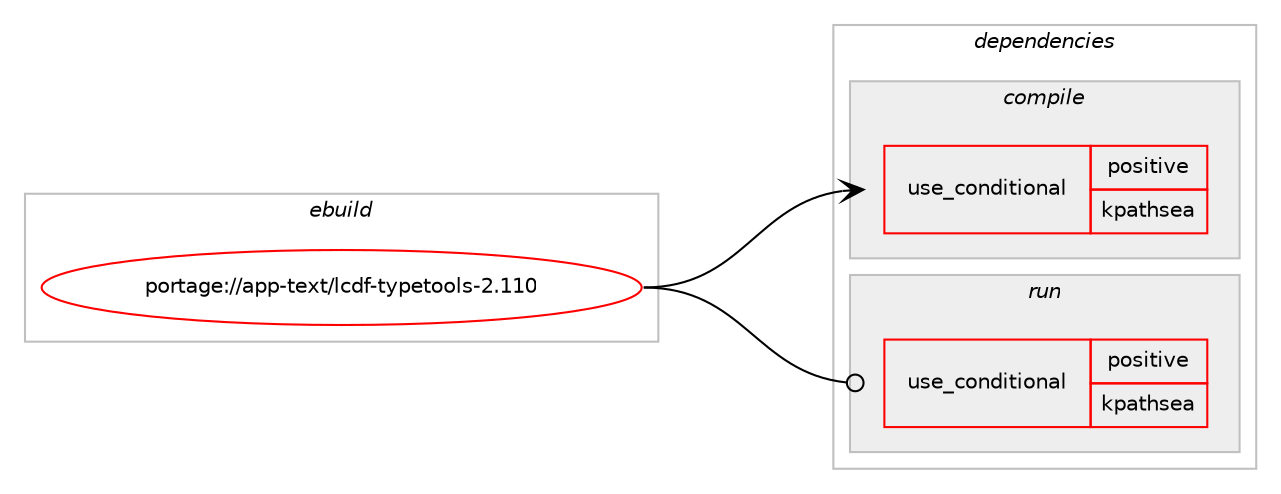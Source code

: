 digraph prolog {

# *************
# Graph options
# *************

newrank=true;
concentrate=true;
compound=true;
graph [rankdir=LR,fontname=Helvetica,fontsize=10,ranksep=1.5];#, ranksep=2.5, nodesep=0.2];
edge  [arrowhead=vee];
node  [fontname=Helvetica,fontsize=10];

# **********
# The ebuild
# **********

subgraph cluster_leftcol {
color=gray;
rank=same;
label=<<i>ebuild</i>>;
id [label="portage://app-text/lcdf-typetools-2.110", color=red, width=4, href="../app-text/lcdf-typetools-2.110.svg"];
}

# ****************
# The dependencies
# ****************

subgraph cluster_midcol {
color=gray;
label=<<i>dependencies</i>>;
subgraph cluster_compile {
fillcolor="#eeeeee";
style=filled;
label=<<i>compile</i>>;
subgraph cond14861 {
dependency25179 [label=<<TABLE BORDER="0" CELLBORDER="1" CELLSPACING="0" CELLPADDING="4"><TR><TD ROWSPAN="3" CELLPADDING="10">use_conditional</TD></TR><TR><TD>positive</TD></TR><TR><TD>kpathsea</TD></TR></TABLE>>, shape=none, color=red];
# *** BEGIN UNKNOWN DEPENDENCY TYPE (TODO) ***
# dependency25179 -> package_dependency(portage://app-text/lcdf-typetools-2.110,install,no,virtual,tex-base,none,[,,],[],[])
# *** END UNKNOWN DEPENDENCY TYPE (TODO) ***

# *** BEGIN UNKNOWN DEPENDENCY TYPE (TODO) ***
# dependency25179 -> package_dependency(portage://app-text/lcdf-typetools-2.110,install,no,dev-libs,kpathsea,none,[,,],any_same_slot,[])
# *** END UNKNOWN DEPENDENCY TYPE (TODO) ***

}
id:e -> dependency25179:w [weight=20,style="solid",arrowhead="vee"];
}
subgraph cluster_compileandrun {
fillcolor="#eeeeee";
style=filled;
label=<<i>compile and run</i>>;
}
subgraph cluster_run {
fillcolor="#eeeeee";
style=filled;
label=<<i>run</i>>;
subgraph cond14862 {
dependency25180 [label=<<TABLE BORDER="0" CELLBORDER="1" CELLSPACING="0" CELLPADDING="4"><TR><TD ROWSPAN="3" CELLPADDING="10">use_conditional</TD></TR><TR><TD>positive</TD></TR><TR><TD>kpathsea</TD></TR></TABLE>>, shape=none, color=red];
# *** BEGIN UNKNOWN DEPENDENCY TYPE (TODO) ***
# dependency25180 -> package_dependency(portage://app-text/lcdf-typetools-2.110,run,no,virtual,tex-base,none,[,,],[],[])
# *** END UNKNOWN DEPENDENCY TYPE (TODO) ***

# *** BEGIN UNKNOWN DEPENDENCY TYPE (TODO) ***
# dependency25180 -> package_dependency(portage://app-text/lcdf-typetools-2.110,run,no,dev-libs,kpathsea,none,[,,],any_same_slot,[])
# *** END UNKNOWN DEPENDENCY TYPE (TODO) ***

}
id:e -> dependency25180:w [weight=20,style="solid",arrowhead="odot"];
}
}

# **************
# The candidates
# **************

subgraph cluster_choices {
rank=same;
color=gray;
label=<<i>candidates</i>>;

}

}
